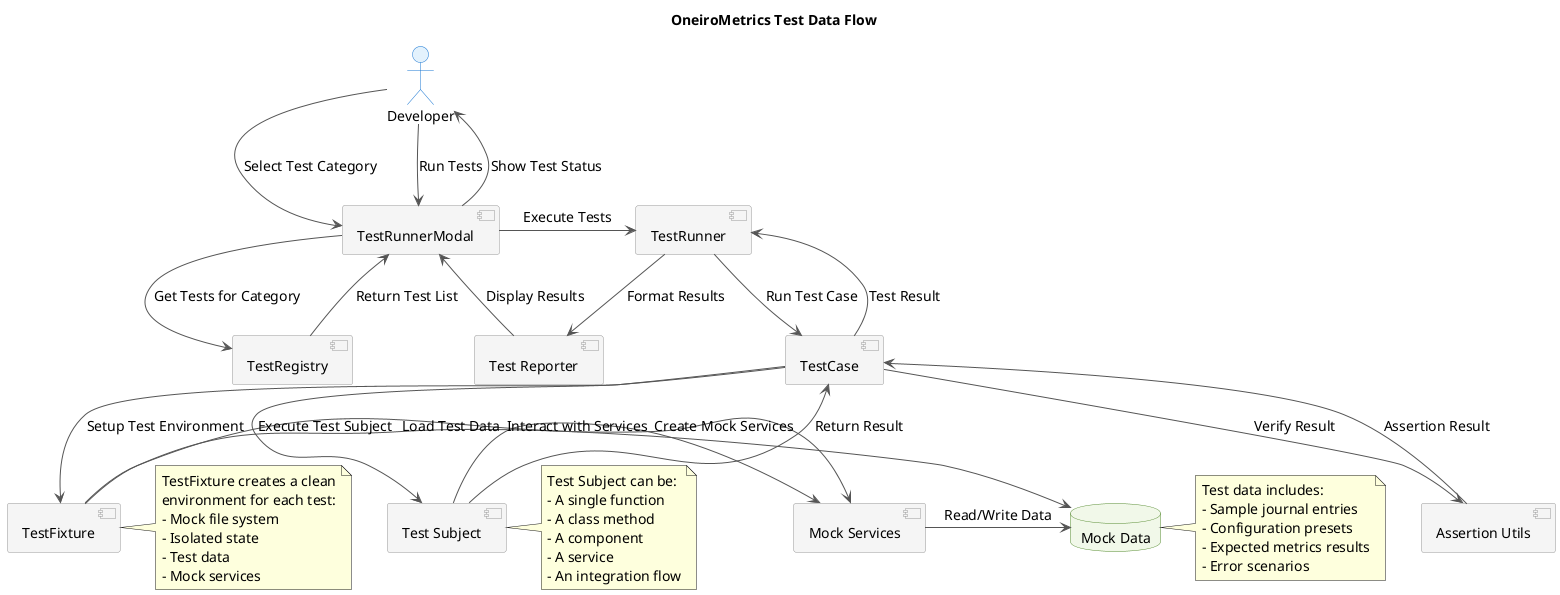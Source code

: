 @startuml Test Data Flow

skinparam {
  arrowColor #555555
  backgroundColor #FFFFFF
  actorBackgroundColor #e3f2fd
  actorBorderColor #1976d2
  componentBackgroundColor #f5f5f5
  componentBorderColor #999999
  databaseBackgroundColor #f1f8e9
  databaseBorderColor #558b2f
  defaultFontSize 14
  defaultFontName Arial
}

title OneiroMetrics Test Data Flow

actor "Developer" as Dev
component [TestRunnerModal] as TestModal
component [TestRegistry] as TestRegistry
component [TestRunner] as TestRunner
component [TestCase] as TestCase
component [TestFixture] as TestFixture
component [Mock Services] as MockServices
component [Test Subject] as Subject
database "Mock Data" as MockData
component [Assertion Utils] as Assertions
component [Test Reporter] as Reporter

' Test Configuration Flow
Dev -> TestModal: Select Test Category
TestModal -> TestRegistry: Get Tests for Category
TestRegistry --> TestModal: Return Test List
Dev -> TestModal: Run Tests

' Test Execution Flow
TestModal -> TestRunner: Execute Tests
TestRunner -> TestCase: Run Test Case
TestCase -> TestFixture: Setup Test Environment
TestFixture -> MockServices: Create Mock Services
TestFixture -> MockData: Load Test Data
TestCase -> Subject: Execute Test Subject
Subject -> MockServices: Interact with Services
MockServices -> MockData: Read/Write Data
Subject --> TestCase: Return Result
TestCase -> Assertions: Verify Result
Assertions --> TestCase: Assertion Result
TestCase --> TestRunner: Test Result
TestRunner -> Reporter: Format Results
Reporter --> TestModal: Display Results
TestModal --> Dev: Show Test Status

note right of TestFixture
  TestFixture creates a clean
  environment for each test:
  - Mock file system
  - Isolated state
  - Test data
  - Mock services
end note

note right of Subject
  Test Subject can be:
  - A single function
  - A class method
  - A component
  - A service
  - An integration flow
end note

note right of MockData
  Test data includes:
  - Sample journal entries
  - Configuration presets
  - Expected metrics results
  - Error scenarios
end note

@enduml 